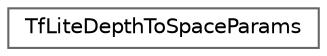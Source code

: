 digraph "Graphical Class Hierarchy"
{
 // LATEX_PDF_SIZE
  bgcolor="transparent";
  edge [fontname=Helvetica,fontsize=10,labelfontname=Helvetica,labelfontsize=10];
  node [fontname=Helvetica,fontsize=10,shape=box,height=0.2,width=0.4];
  rankdir="LR";
  Node0 [id="Node000000",label="TfLiteDepthToSpaceParams",height=0.2,width=0.4,color="grey40", fillcolor="white", style="filled",URL="$struct_tf_lite_depth_to_space_params.html",tooltip=" "];
}
